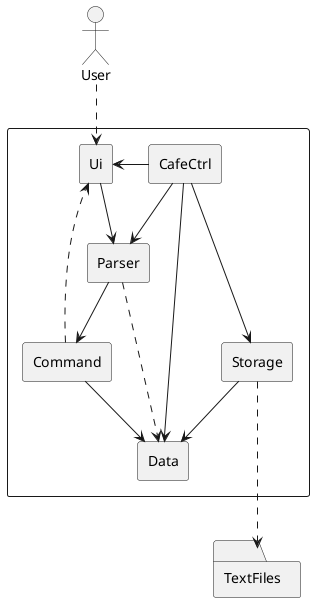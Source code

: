 @startuml
'https://plantuml.com/deployment-diagram

actor User

rectangle {
rectangle Ui
rectangle Parser
rectangle Command
rectangle CafeCtrl
rectangle Data
rectangle Storage
}

folder TextFiles

User ..> Ui
Ui --> Parser
Parser --> Command
Parser ..> Data
Command --> Data
Command ..> Ui
Storage --> Data
Storage ...> TextFiles
Ui <- CafeCtrl
CafeCtrl --> Parser
CafeCtrl --> Data
CafeCtrl --> Storage


@enduml